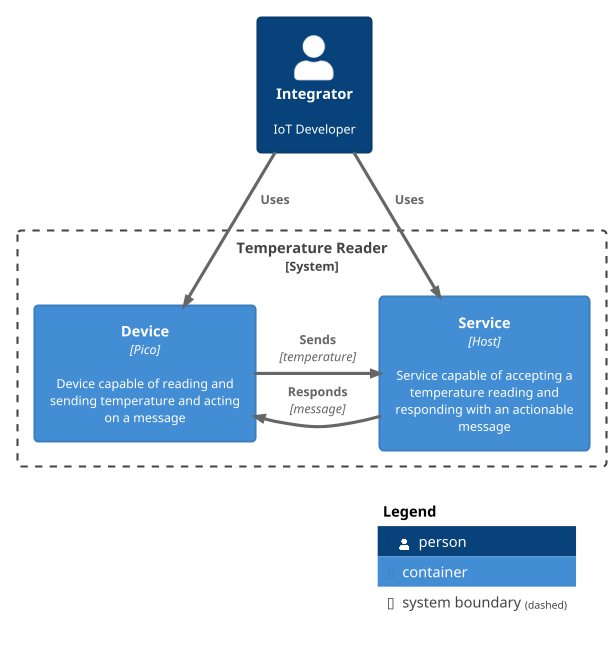 @startuml c4_iot_container
!theme cyborg-outline
!include <C4/C4_Container>

'title Container diagram for Temperature Reader

Person(Integrator, "Integrator", "IoT Developer")

System_Boundary(c1, "Temperature Reader") {
    Container(Device, "Device", "Pico", "Device capable of reading and sending temperature and acting on a message")
    Container(Service, "Service", "Host", "Service capable of accepting a temperature reading and responding with an actionable message")
}

'Container(containerAlias, "Label", "Technology", "Optional Description")

Rel(Integrator, Device, "Uses")
Rel(Integrator, Service, "Uses")

Rel_R(Device, Service, "Sends", "temperature")
Rel_L(Service, Device, "Responds", "message")

SHOW_LEGEND()

@enduml
